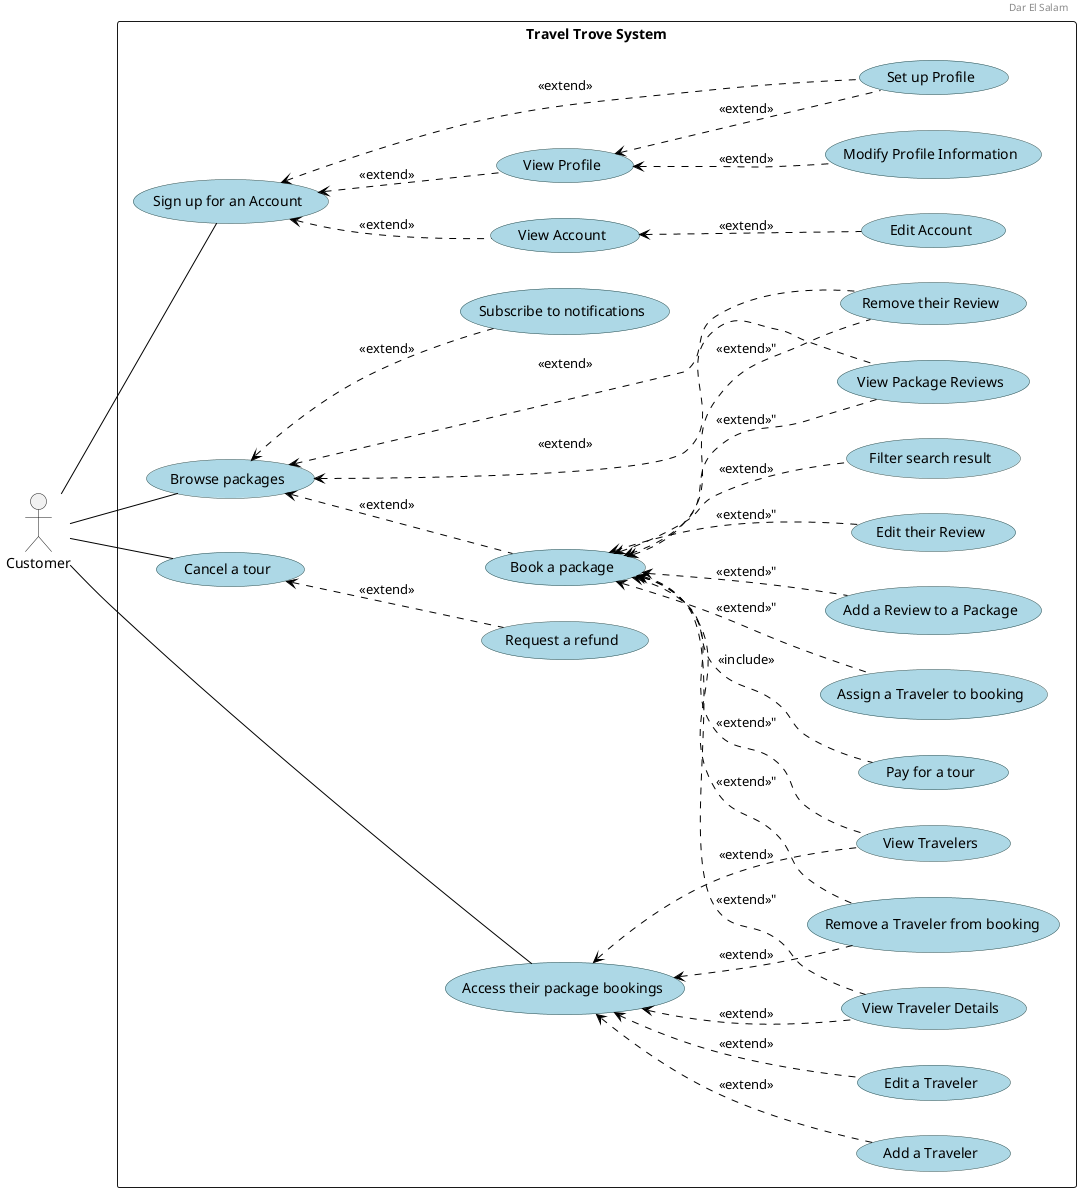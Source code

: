 @startuml

left to right direction

' Add a header with left alignment
header
Dar El Salam
endheader

' Align the header text to the left
skinparam headerAlignment left

' Custom skin parameters for use cases
skinparam usecase {
    BackgroundColor lightblue
    BorderColor DarkSlateGray
    ArrowColor Black
}

actor "Customer" as Customer

rectangle "Travel Trove System" {

    usecase "Sign up for an Account"
    usecase "Set up Profile"
    usecase "View Account"
    usecase "Edit Account"
    usecase "View Profile"
    usecase "Modify Profile Information"

    usecase "Browse packages"
    usecase "Filter search result"
    usecase "Subscribe to notifications"

    usecase "Book a package"
    usecase "Pay for a tour"

    usecase "Cancel a tour"
    usecase "Request a refund"

    usecase "View Travelers"
    usecase "View Traveler Details"
    usecase "Add a Traveler"
    usecase "Edit a Traveler"
    usecase "Assign a Traveler to booking"
    usecase "Remove a Traveler from booking"

    usecase "Access their package bookings"

    usecase "View Package Reviews"
    usecase "Add a Review to a Package"
    usecase "Edit their Review"
    usecase "Remove their Review"
}

"Sign up for an Account" <.. "Set up Profile" : <<extend>>
"Sign up for an Account" <.. "View Account" : <<extend>>
"View Account" <.. "Edit Account" : <<extend>>
"Browse packages" <.. "Book a package" : <<extend>>
"Browse packages" <.. "Subscribe to notifications" : <<extend>>
"Browse packages" <.. "View Package Reviews" : <<extend>>
"Browse packages" <.. "Remove their Review" : <<extend>>
"Book a package" <.. "Filter search result" : <<extend>>
"Book a package" <.. "Pay for a tour" : <<include>>
"Cancel a tour" <.. "Request a refund" : <<extend>>
"Sign up for an Account" <.. "View Profile" : <<extend>>
"View Profile" <.. "Modify Profile Information" : <<extend>>
"View Profile" <.. "Set up Profile" : <<extend>>
"Access their package bookings" <.. "View Travelers" : <<extend>>
"Access their package bookings" <.. "View Traveler Details" : <<extend>>
"Access their package bookings" <.. "Add a Traveler" : <<extend>>
"Access their package bookings" <.. "Edit a Traveler" : <<extend>>
"Access their package bookings" <.. "Remove a Traveler from booking" : <<extend>>
"Book a package" <.. "View Travelers" : <<extend>>"
"Book a package" <.. "View Traveler Details" : <<extend>>"
"Book a package" <.. "Remove a Traveler from booking" : <<extend>>"
"Book a package" <.. "Assign a Traveler to booking" : <<extend>>"
"Book a package" <.. "View Package Reviews" : <<extend>>"
"Book a package" <.. "Add a Review to a Package" : <<extend>>"
"Book a package" <.. "Edit their Review" : <<extend>>"
"Book a package" <.. "Remove their Review" : <<extend>>"

Customer -- "Sign up for an Account"
Customer -- "Browse packages"
Customer -- "Access their package bookings"
Customer -- "Cancel a tour"

@enduml